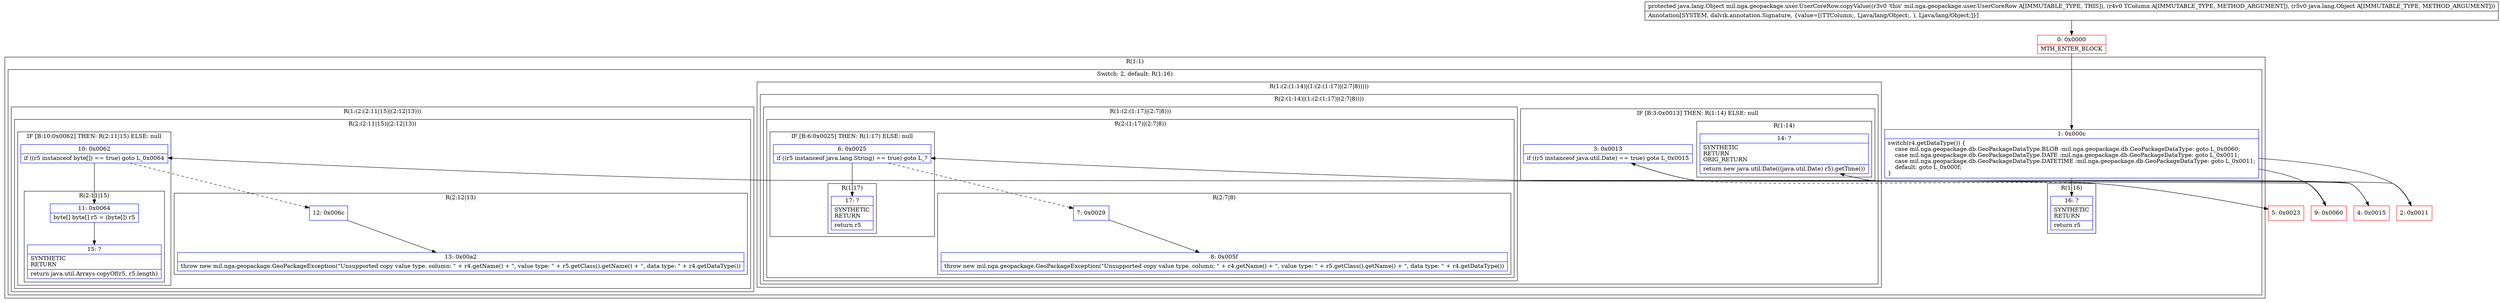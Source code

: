 digraph "CFG formil.nga.geopackage.user.UserCoreRow.copyValue(Lmil\/nga\/geopackage\/user\/UserColumn;Ljava\/lang\/Object;)Ljava\/lang\/Object;" {
subgraph cluster_Region_964845105 {
label = "R(1:1)";
node [shape=record,color=blue];
subgraph cluster_SwitchRegion_64406791 {
label = "Switch: 2, default: R(1:16)";
node [shape=record,color=blue];
Node_1 [shape=record,label="{1\:\ 0x000c|switch(r4.getDataType()) \{\l    case mil.nga.geopackage.db.GeoPackageDataType.BLOB :mil.nga.geopackage.db.GeoPackageDataType: goto L_0x0060;\l    case mil.nga.geopackage.db.GeoPackageDataType.DATE :mil.nga.geopackage.db.GeoPackageDataType: goto L_0x0011;\l    case mil.nga.geopackage.db.GeoPackageDataType.DATETIME :mil.nga.geopackage.db.GeoPackageDataType: goto L_0x0011;\l    default: goto L_0x000f;\l\}\l}"];
subgraph cluster_Region_1614284992 {
label = "R(1:(2:(2:11|15)|(2:12|13)))";
node [shape=record,color=blue];
subgraph cluster_Region_1110765083 {
label = "R(2:(2:11|15)|(2:12|13))";
node [shape=record,color=blue];
subgraph cluster_IfRegion_1777095610 {
label = "IF [B:10:0x0062] THEN: R(2:11|15) ELSE: null";
node [shape=record,color=blue];
Node_10 [shape=record,label="{10\:\ 0x0062|if ((r5 instanceof byte[]) == true) goto L_0x0064\l}"];
subgraph cluster_Region_282267216 {
label = "R(2:11|15)";
node [shape=record,color=blue];
Node_11 [shape=record,label="{11\:\ 0x0064|byte[] byte[] r5 = (byte[]) r5\l}"];
Node_15 [shape=record,label="{15\:\ ?|SYNTHETIC\lRETURN\l|return java.util.Arrays.copyOf(r5, r5.length)\l}"];
}
}
subgraph cluster_Region_1546083709 {
label = "R(2:12|13)";
node [shape=record,color=blue];
Node_12 [shape=record,label="{12\:\ 0x006c}"];
Node_13 [shape=record,label="{13\:\ 0x00a2|throw new mil.nga.geopackage.GeoPackageException(\"Unsupported copy value type. column: \" + r4.getName() + \", value type: \" + r5.getClass().getName() + \", data type: \" + r4.getDataType())\l}"];
}
}
}
subgraph cluster_Region_2096701489 {
label = "R(1:(2:(1:14)|(1:(2:(1:17)|(2:7|8)))))";
node [shape=record,color=blue];
subgraph cluster_Region_433606019 {
label = "R(2:(1:14)|(1:(2:(1:17)|(2:7|8))))";
node [shape=record,color=blue];
subgraph cluster_IfRegion_312650881 {
label = "IF [B:3:0x0013] THEN: R(1:14) ELSE: null";
node [shape=record,color=blue];
Node_3 [shape=record,label="{3\:\ 0x0013|if ((r5 instanceof java.util.Date) == true) goto L_0x0015\l}"];
subgraph cluster_Region_1946732317 {
label = "R(1:14)";
node [shape=record,color=blue];
Node_14 [shape=record,label="{14\:\ ?|SYNTHETIC\lRETURN\lORIG_RETURN\l|return new java.util.Date(((java.util.Date) r5).getTime())\l}"];
}
}
subgraph cluster_Region_1103464709 {
label = "R(1:(2:(1:17)|(2:7|8)))";
node [shape=record,color=blue];
subgraph cluster_Region_438989035 {
label = "R(2:(1:17)|(2:7|8))";
node [shape=record,color=blue];
subgraph cluster_IfRegion_493552011 {
label = "IF [B:6:0x0025] THEN: R(1:17) ELSE: null";
node [shape=record,color=blue];
Node_6 [shape=record,label="{6\:\ 0x0025|if ((r5 instanceof java.lang.String) == true) goto L_?\l}"];
subgraph cluster_Region_803806484 {
label = "R(1:17)";
node [shape=record,color=blue];
Node_17 [shape=record,label="{17\:\ ?|SYNTHETIC\lRETURN\l|return r5\l}"];
}
}
subgraph cluster_Region_1116283981 {
label = "R(2:7|8)";
node [shape=record,color=blue];
Node_7 [shape=record,label="{7\:\ 0x0029}"];
Node_8 [shape=record,label="{8\:\ 0x005f|throw new mil.nga.geopackage.GeoPackageException(\"Unsupported copy value type. column: \" + r4.getName() + \", value type: \" + r5.getClass().getName() + \", data type: \" + r4.getDataType())\l}"];
}
}
}
}
}
subgraph cluster_Region_200124895 {
label = "R(1:16)";
node [shape=record,color=blue];
Node_16 [shape=record,label="{16\:\ ?|SYNTHETIC\lRETURN\l|return r5\l}"];
}
}
}
Node_0 [shape=record,color=red,label="{0\:\ 0x0000|MTH_ENTER_BLOCK\l}"];
Node_2 [shape=record,color=red,label="{2\:\ 0x0011}"];
Node_4 [shape=record,color=red,label="{4\:\ 0x0015}"];
Node_5 [shape=record,color=red,label="{5\:\ 0x0023}"];
Node_9 [shape=record,color=red,label="{9\:\ 0x0060}"];
MethodNode[shape=record,label="{protected java.lang.Object mil.nga.geopackage.user.UserCoreRow.copyValue((r3v0 'this' mil.nga.geopackage.user.UserCoreRow A[IMMUTABLE_TYPE, THIS]), (r4v0 TColumn A[IMMUTABLE_TYPE, METHOD_ARGUMENT]), (r5v0 java.lang.Object A[IMMUTABLE_TYPE, METHOD_ARGUMENT]))  | Annotation[SYSTEM, dalvik.annotation.Signature, \{value=[(TTColumn;, Ljava\/lang\/Object;, ), Ljava\/lang\/Object;]\}]\l}"];
MethodNode -> Node_0;
Node_1 -> Node_2;
Node_1 -> Node_9;
Node_1 -> Node_16;
Node_10 -> Node_11;
Node_10 -> Node_12[style=dashed];
Node_11 -> Node_15;
Node_12 -> Node_13;
Node_3 -> Node_4;
Node_3 -> Node_5[style=dashed];
Node_6 -> Node_7[style=dashed];
Node_6 -> Node_17;
Node_7 -> Node_8;
Node_0 -> Node_1;
Node_2 -> Node_3;
Node_4 -> Node_14;
Node_5 -> Node_6;
Node_9 -> Node_10;
}

